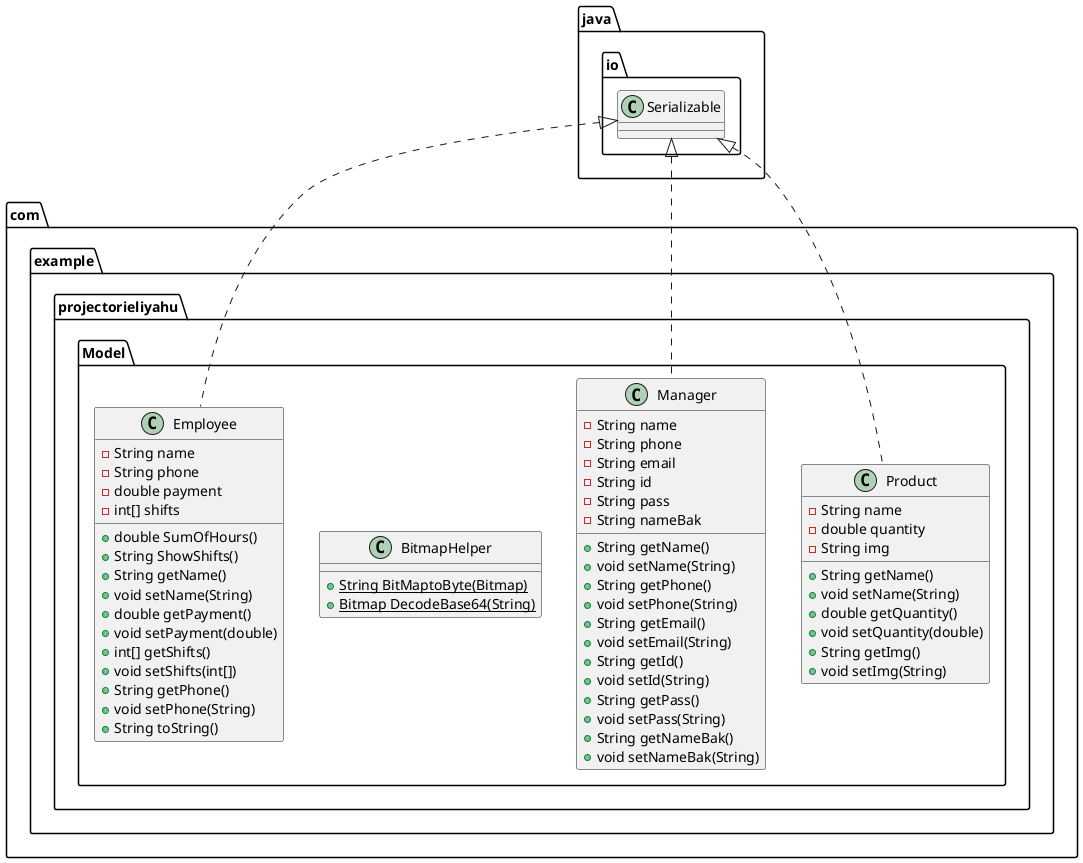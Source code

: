 @startuml
class com.example.projectorieliyahu.Model.Product {
- String name
- double quantity
- String img
+ String getName()
+ void setName(String)
+ double getQuantity()
+ void setQuantity(double)
+ String getImg()
+ void setImg(String)
}
class com.example.projectorieliyahu.Model.Manager {
- String name
- String phone
- String email
- String id
- String pass
- String nameBak
+ String getName()
+ void setName(String)
+ String getPhone()
+ void setPhone(String)
+ String getEmail()
+ void setEmail(String)
+ String getId()
+ void setId(String)
+ String getPass()
+ void setPass(String)
+ String getNameBak()
+ void setNameBak(String)
}
class com.example.projectorieliyahu.Model.BitmapHelper {
+ {static} String BitMaptoByte(Bitmap)
+ {static} Bitmap DecodeBase64(String)
}
class com.example.projectorieliyahu.Model.Employee {
- String name
- String phone
- double payment
- int[] shifts
+ double SumOfHours()
+ String ShowShifts()
+ String getName()
+ void setName(String)
+ double getPayment()
+ void setPayment(double)
+ int[] getShifts()
+ void setShifts(int[])
+ String getPhone()
+ void setPhone(String)
+ String toString()
}


java.io.Serializable <|.. com.example.projectorieliyahu.Model.Product
java.io.Serializable <|.. com.example.projectorieliyahu.Model.Manager
java.io.Serializable <|.. com.example.projectorieliyahu.Model.Employee
@enduml